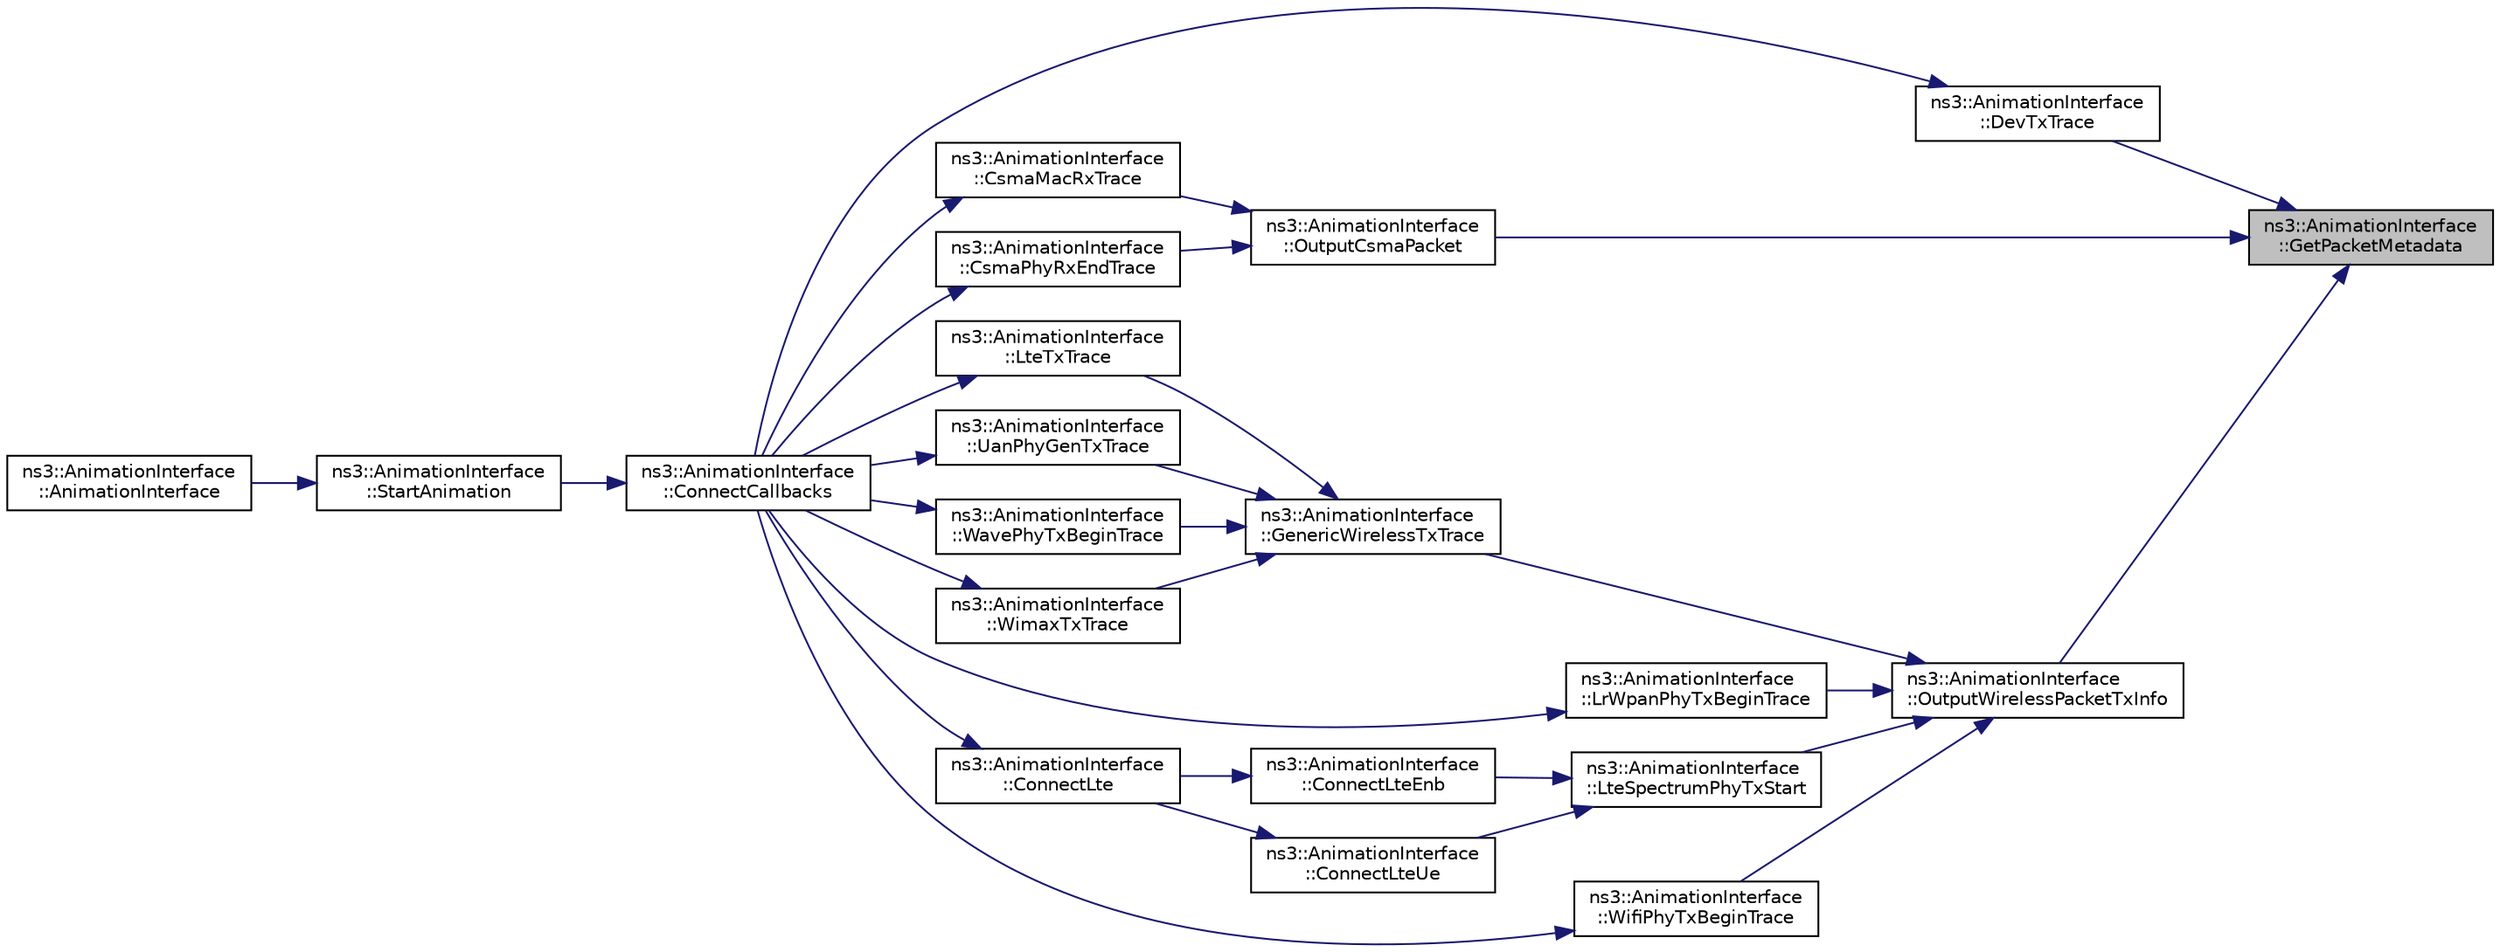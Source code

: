 digraph "ns3::AnimationInterface::GetPacketMetadata"
{
 // LATEX_PDF_SIZE
  edge [fontname="Helvetica",fontsize="10",labelfontname="Helvetica",labelfontsize="10"];
  node [fontname="Helvetica",fontsize="10",shape=record];
  rankdir="RL";
  Node1 [label="ns3::AnimationInterface\l::GetPacketMetadata",height=0.2,width=0.4,color="black", fillcolor="grey75", style="filled", fontcolor="black",tooltip="Get packet metadata function."];
  Node1 -> Node2 [dir="back",color="midnightblue",fontsize="10",style="solid",fontname="Helvetica"];
  Node2 [label="ns3::AnimationInterface\l::DevTxTrace",height=0.2,width=0.4,color="black", fillcolor="white", style="filled",URL="$classns3_1_1_animation_interface.html#aefbe6c9288eaf784e7ba0cc875b5c319",tooltip="Device transmit trace function."];
  Node2 -> Node3 [dir="back",color="midnightblue",fontsize="10",style="solid",fontname="Helvetica"];
  Node3 [label="ns3::AnimationInterface\l::ConnectCallbacks",height=0.2,width=0.4,color="black", fillcolor="white", style="filled",URL="$classns3_1_1_animation_interface.html#a3475aa338984f2024403caa04c146027",tooltip="Connect callbacks function."];
  Node3 -> Node4 [dir="back",color="midnightblue",fontsize="10",style="solid",fontname="Helvetica"];
  Node4 [label="ns3::AnimationInterface\l::StartAnimation",height=0.2,width=0.4,color="black", fillcolor="white", style="filled",URL="$classns3_1_1_animation_interface.html#aed28bace6b97494e11179766449bb442",tooltip="Start animation function."];
  Node4 -> Node5 [dir="back",color="midnightblue",fontsize="10",style="solid",fontname="Helvetica"];
  Node5 [label="ns3::AnimationInterface\l::AnimationInterface",height=0.2,width=0.4,color="black", fillcolor="white", style="filled",URL="$classns3_1_1_animation_interface.html#a88af7da6eb605ec7e9d8cb3fcc8a6466",tooltip="Constructor."];
  Node1 -> Node6 [dir="back",color="midnightblue",fontsize="10",style="solid",fontname="Helvetica"];
  Node6 [label="ns3::AnimationInterface\l::OutputCsmaPacket",height=0.2,width=0.4,color="black", fillcolor="white", style="filled",URL="$classns3_1_1_animation_interface.html#a17b147520da418eaf7b892624589f160",tooltip="Output CSMA packet function."];
  Node6 -> Node7 [dir="back",color="midnightblue",fontsize="10",style="solid",fontname="Helvetica"];
  Node7 [label="ns3::AnimationInterface\l::CsmaMacRxTrace",height=0.2,width=0.4,color="black", fillcolor="white", style="filled",URL="$classns3_1_1_animation_interface.html#a8ca49462ea639259c8b967d8a020d93f",tooltip="CSMA MAC receive trace function."];
  Node7 -> Node3 [dir="back",color="midnightblue",fontsize="10",style="solid",fontname="Helvetica"];
  Node6 -> Node8 [dir="back",color="midnightblue",fontsize="10",style="solid",fontname="Helvetica"];
  Node8 [label="ns3::AnimationInterface\l::CsmaPhyRxEndTrace",height=0.2,width=0.4,color="black", fillcolor="white", style="filled",URL="$classns3_1_1_animation_interface.html#a031728e043bab0338deb86aa5f0a1c26",tooltip="CSMA Phy receive end trace function."];
  Node8 -> Node3 [dir="back",color="midnightblue",fontsize="10",style="solid",fontname="Helvetica"];
  Node1 -> Node9 [dir="back",color="midnightblue",fontsize="10",style="solid",fontname="Helvetica"];
  Node9 [label="ns3::AnimationInterface\l::OutputWirelessPacketTxInfo",height=0.2,width=0.4,color="black", fillcolor="white", style="filled",URL="$classns3_1_1_animation_interface.html#a473fae6007101c1b553231084eff90b3",tooltip="Output wireless packet transmit info."];
  Node9 -> Node10 [dir="back",color="midnightblue",fontsize="10",style="solid",fontname="Helvetica"];
  Node10 [label="ns3::AnimationInterface\l::GenericWirelessTxTrace",height=0.2,width=0.4,color="black", fillcolor="white", style="filled",URL="$classns3_1_1_animation_interface.html#a1a0a1b2f00918cdccb9893f044b73da3",tooltip="Generic wireless transmit trace function."];
  Node10 -> Node11 [dir="back",color="midnightblue",fontsize="10",style="solid",fontname="Helvetica"];
  Node11 [label="ns3::AnimationInterface\l::LteTxTrace",height=0.2,width=0.4,color="black", fillcolor="white", style="filled",URL="$classns3_1_1_animation_interface.html#a4bcc6c6e4eaa0243190e94c74cd4d59e",tooltip="LTE transmit trace function."];
  Node11 -> Node3 [dir="back",color="midnightblue",fontsize="10",style="solid",fontname="Helvetica"];
  Node10 -> Node12 [dir="back",color="midnightblue",fontsize="10",style="solid",fontname="Helvetica"];
  Node12 [label="ns3::AnimationInterface\l::UanPhyGenTxTrace",height=0.2,width=0.4,color="black", fillcolor="white", style="filled",URL="$classns3_1_1_animation_interface.html#a7cf0290a1181de6f4614696e5f3ea906",tooltip="UAN Phy gen transmit trace function."];
  Node12 -> Node3 [dir="back",color="midnightblue",fontsize="10",style="solid",fontname="Helvetica"];
  Node10 -> Node13 [dir="back",color="midnightblue",fontsize="10",style="solid",fontname="Helvetica"];
  Node13 [label="ns3::AnimationInterface\l::WavePhyTxBeginTrace",height=0.2,width=0.4,color="black", fillcolor="white", style="filled",URL="$classns3_1_1_animation_interface.html#a55d12ba95e0e93941d5912a50ef5c1e4",tooltip="WAVE Phy transmit begin trace function."];
  Node13 -> Node3 [dir="back",color="midnightblue",fontsize="10",style="solid",fontname="Helvetica"];
  Node10 -> Node14 [dir="back",color="midnightblue",fontsize="10",style="solid",fontname="Helvetica"];
  Node14 [label="ns3::AnimationInterface\l::WimaxTxTrace",height=0.2,width=0.4,color="black", fillcolor="white", style="filled",URL="$classns3_1_1_animation_interface.html#a11b4be6f8814a0bbeade46fb459c1cb9",tooltip="WIMax transmit trace function."];
  Node14 -> Node3 [dir="back",color="midnightblue",fontsize="10",style="solid",fontname="Helvetica"];
  Node9 -> Node15 [dir="back",color="midnightblue",fontsize="10",style="solid",fontname="Helvetica"];
  Node15 [label="ns3::AnimationInterface\l::LrWpanPhyTxBeginTrace",height=0.2,width=0.4,color="black", fillcolor="white", style="filled",URL="$classns3_1_1_animation_interface.html#a0e7f7deb7c291468723657f263317ee9",tooltip="LR-WPAN Phy receive begin trace function."];
  Node15 -> Node3 [dir="back",color="midnightblue",fontsize="10",style="solid",fontname="Helvetica"];
  Node9 -> Node16 [dir="back",color="midnightblue",fontsize="10",style="solid",fontname="Helvetica"];
  Node16 [label="ns3::AnimationInterface\l::LteSpectrumPhyTxStart",height=0.2,width=0.4,color="black", fillcolor="white", style="filled",URL="$classns3_1_1_animation_interface.html#a3f0131dc28ccba541c2ef52bbc920e62",tooltip="LTE Spectrum Phy transmit start function."];
  Node16 -> Node17 [dir="back",color="midnightblue",fontsize="10",style="solid",fontname="Helvetica"];
  Node17 [label="ns3::AnimationInterface\l::ConnectLteEnb",height=0.2,width=0.4,color="black", fillcolor="white", style="filled",URL="$classns3_1_1_animation_interface.html#adf464333f57bcf13efca2af8b47f0ac7",tooltip="Connect LTE ENB function."];
  Node17 -> Node18 [dir="back",color="midnightblue",fontsize="10",style="solid",fontname="Helvetica"];
  Node18 [label="ns3::AnimationInterface\l::ConnectLte",height=0.2,width=0.4,color="black", fillcolor="white", style="filled",URL="$classns3_1_1_animation_interface.html#a921e35bb00b2d0032dde4147bd2a200e",tooltip="Connect LTE function."];
  Node18 -> Node3 [dir="back",color="midnightblue",fontsize="10",style="solid",fontname="Helvetica"];
  Node16 -> Node19 [dir="back",color="midnightblue",fontsize="10",style="solid",fontname="Helvetica"];
  Node19 [label="ns3::AnimationInterface\l::ConnectLteUe",height=0.2,width=0.4,color="black", fillcolor="white", style="filled",URL="$classns3_1_1_animation_interface.html#a30a06abf385e5a74951ee74147e897dc",tooltip="Connect LTE ue function."];
  Node19 -> Node18 [dir="back",color="midnightblue",fontsize="10",style="solid",fontname="Helvetica"];
  Node9 -> Node20 [dir="back",color="midnightblue",fontsize="10",style="solid",fontname="Helvetica"];
  Node20 [label="ns3::AnimationInterface\l::WifiPhyTxBeginTrace",height=0.2,width=0.4,color="black", fillcolor="white", style="filled",URL="$classns3_1_1_animation_interface.html#a8cb7e4e664b6d5456c5d23f45b7111a9",tooltip="wifi Phy transmit PSDU begin trace function"];
  Node20 -> Node3 [dir="back",color="midnightblue",fontsize="10",style="solid",fontname="Helvetica"];
}
